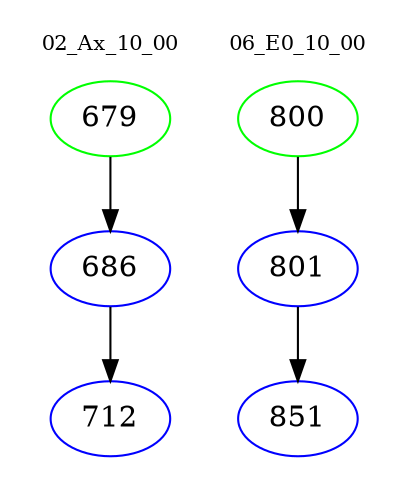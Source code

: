 digraph{
subgraph cluster_0 {
color = white
label = "02_Ax_10_00";
fontsize=10;
T0_679 [label="679", color="green"]
T0_679 -> T0_686 [color="black"]
T0_686 [label="686", color="blue"]
T0_686 -> T0_712 [color="black"]
T0_712 [label="712", color="blue"]
}
subgraph cluster_1 {
color = white
label = "06_E0_10_00";
fontsize=10;
T1_800 [label="800", color="green"]
T1_800 -> T1_801 [color="black"]
T1_801 [label="801", color="blue"]
T1_801 -> T1_851 [color="black"]
T1_851 [label="851", color="blue"]
}
}
